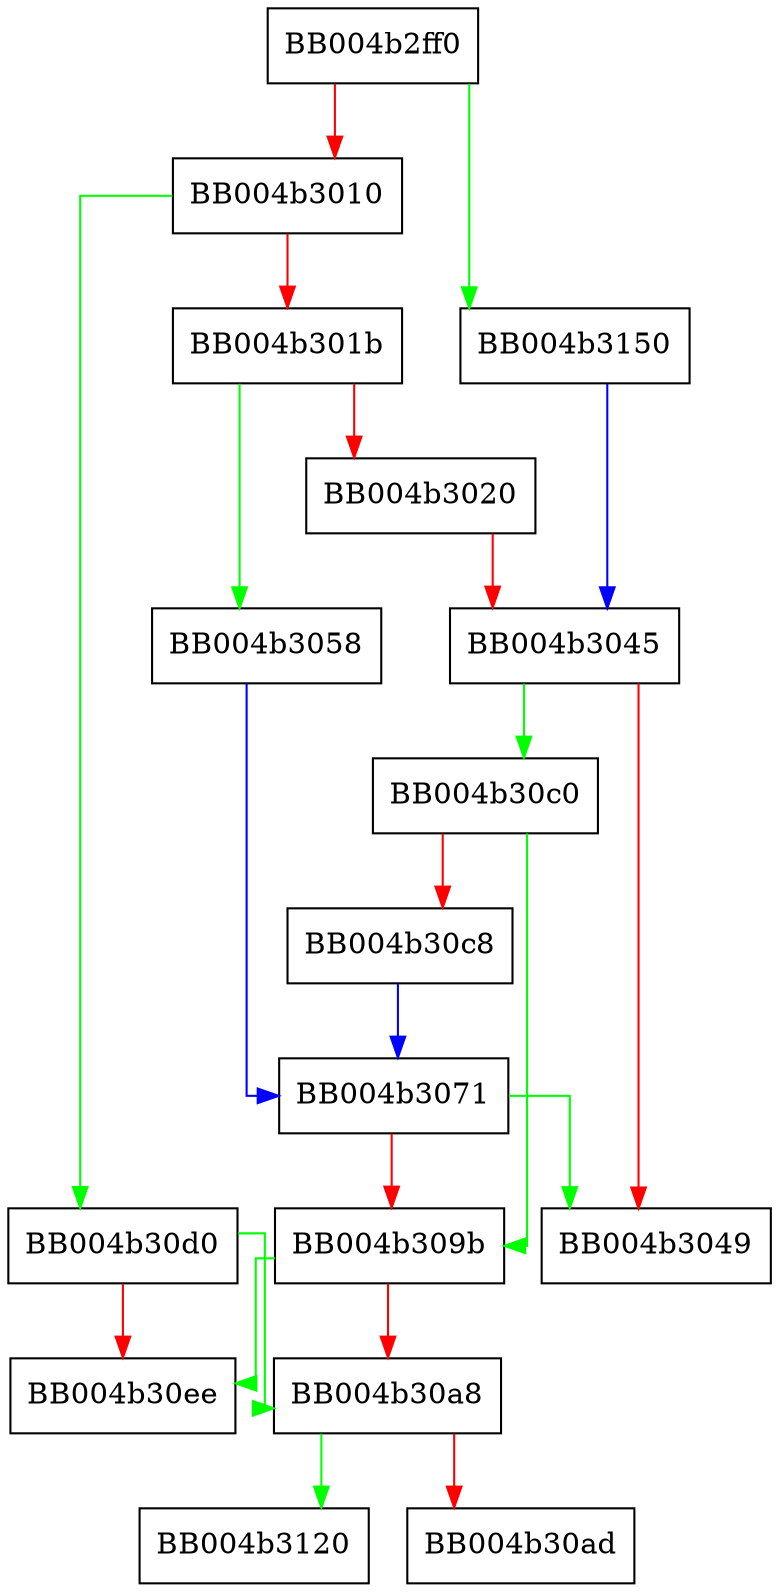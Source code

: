 digraph ossl_quic_set_default_stream_mode {
  node [shape="box"];
  graph [splines=ortho];
  BB004b2ff0 -> BB004b3150 [color="green"];
  BB004b2ff0 -> BB004b3010 [color="red"];
  BB004b3010 -> BB004b30d0 [color="green"];
  BB004b3010 -> BB004b301b [color="red"];
  BB004b301b -> BB004b3058 [color="green"];
  BB004b301b -> BB004b3020 [color="red"];
  BB004b3020 -> BB004b3045 [color="red"];
  BB004b3045 -> BB004b30c0 [color="green"];
  BB004b3045 -> BB004b3049 [color="red"];
  BB004b3058 -> BB004b3071 [color="blue"];
  BB004b3071 -> BB004b3049 [color="green"];
  BB004b3071 -> BB004b309b [color="red"];
  BB004b309b -> BB004b30ee [color="green"];
  BB004b309b -> BB004b30a8 [color="red"];
  BB004b30a8 -> BB004b3120 [color="green"];
  BB004b30a8 -> BB004b30ad [color="red"];
  BB004b30c0 -> BB004b309b [color="green"];
  BB004b30c0 -> BB004b30c8 [color="red"];
  BB004b30c8 -> BB004b3071 [color="blue"];
  BB004b30d0 -> BB004b30a8 [color="green"];
  BB004b30d0 -> BB004b30ee [color="red"];
  BB004b3150 -> BB004b3045 [color="blue"];
}
